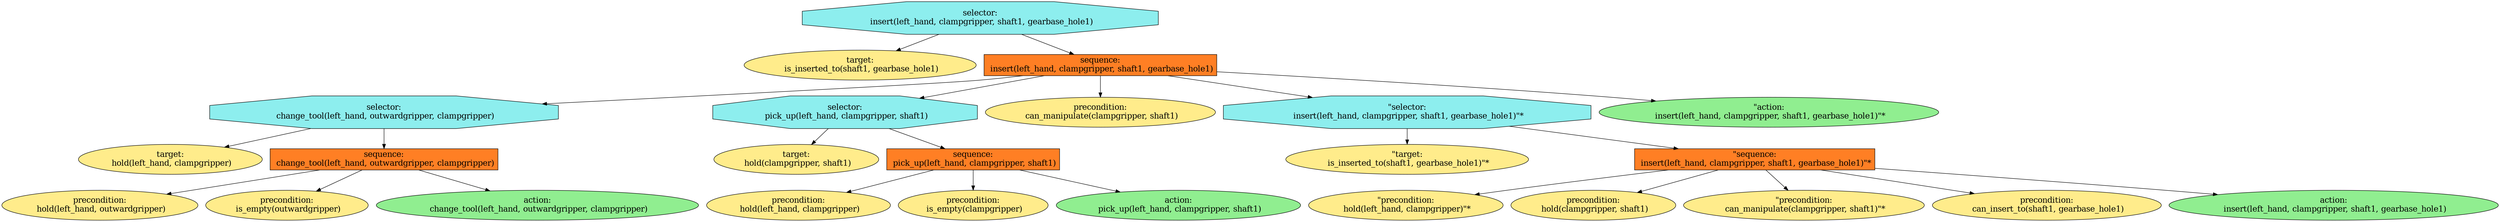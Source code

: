 digraph pastafarianism {
ordering=out;
graph [fontname="times-roman"];
node [fontname="times-roman"];
edge [fontname="times-roman"];
"selector:
 insert(left_hand, clampgripper, shaft1, gearbase_hole1)" [fillcolor=darkslategray2, fontcolor=black, fontsize=18, label="selector:
 insert(left_hand, clampgripper, shaft1, gearbase_hole1)", shape=octagon, style=filled];
"target:
 is_inserted_to(shaft1, gearbase_hole1)" [fillcolor=lightgoldenrod1, fontcolor=black, fontsize=18, label="target:
 is_inserted_to(shaft1, gearbase_hole1)", shape=ellipse, style=filled];
"selector:
 insert(left_hand, clampgripper, shaft1, gearbase_hole1)" -> "target:
 is_inserted_to(shaft1, gearbase_hole1)";
"sequence:
 insert(left_hand, clampgripper, shaft1, gearbase_hole1)" [fillcolor=chocolate1, fontcolor=black, fontsize=18, label="sequence:
 insert(left_hand, clampgripper, shaft1, gearbase_hole1)", shape=box, style=filled];
"selector:
 insert(left_hand, clampgripper, shaft1, gearbase_hole1)" -> "sequence:
 insert(left_hand, clampgripper, shaft1, gearbase_hole1)";
"selector:
 change_tool(left_hand, outwardgripper, clampgripper)" [fillcolor=darkslategray2, fontcolor=black, fontsize=18, label="selector:
 change_tool(left_hand, outwardgripper, clampgripper)", shape=octagon, style=filled];
"sequence:
 insert(left_hand, clampgripper, shaft1, gearbase_hole1)" -> "selector:
 change_tool(left_hand, outwardgripper, clampgripper)";
"target:
 hold(left_hand, clampgripper)" [fillcolor=lightgoldenrod1, fontcolor=black, fontsize=18, label="target:
 hold(left_hand, clampgripper)", shape=ellipse, style=filled];
"selector:
 change_tool(left_hand, outwardgripper, clampgripper)" -> "target:
 hold(left_hand, clampgripper)";
"sequence:
 change_tool(left_hand, outwardgripper, clampgripper)" [fillcolor=chocolate1, fontcolor=black, fontsize=18, label="sequence:
 change_tool(left_hand, outwardgripper, clampgripper)", shape=box, style=filled];
"selector:
 change_tool(left_hand, outwardgripper, clampgripper)" -> "sequence:
 change_tool(left_hand, outwardgripper, clampgripper)";
"precondition:
 hold(left_hand, outwardgripper)" [fillcolor=lightgoldenrod1, fontcolor=black, fontsize=18, label="precondition:
 hold(left_hand, outwardgripper)", shape=ellipse, style=filled];
"sequence:
 change_tool(left_hand, outwardgripper, clampgripper)" -> "precondition:
 hold(left_hand, outwardgripper)";
"precondition:
 is_empty(outwardgripper)" [fillcolor=lightgoldenrod1, fontcolor=black, fontsize=18, label="precondition:
 is_empty(outwardgripper)", shape=ellipse, style=filled];
"sequence:
 change_tool(left_hand, outwardgripper, clampgripper)" -> "precondition:
 is_empty(outwardgripper)";
"action:
 change_tool(left_hand, outwardgripper, clampgripper)" [fillcolor=lightgreen, fontcolor=black, fontsize=18, label="action:
 change_tool(left_hand, outwardgripper, clampgripper)", shape=ellipse, style=filled];
"sequence:
 change_tool(left_hand, outwardgripper, clampgripper)" -> "action:
 change_tool(left_hand, outwardgripper, clampgripper)";
"selector:
 pick_up(left_hand, clampgripper, shaft1)" [fillcolor=darkslategray2, fontcolor=black, fontsize=18, label="selector:
 pick_up(left_hand, clampgripper, shaft1)", shape=octagon, style=filled];
"sequence:
 insert(left_hand, clampgripper, shaft1, gearbase_hole1)" -> "selector:
 pick_up(left_hand, clampgripper, shaft1)";
"target:
 hold(clampgripper, shaft1)" [fillcolor=lightgoldenrod1, fontcolor=black, fontsize=18, label="target:
 hold(clampgripper, shaft1)", shape=ellipse, style=filled];
"selector:
 pick_up(left_hand, clampgripper, shaft1)" -> "target:
 hold(clampgripper, shaft1)";
"sequence:
 pick_up(left_hand, clampgripper, shaft1)" [fillcolor=chocolate1, fontcolor=black, fontsize=18, label="sequence:
 pick_up(left_hand, clampgripper, shaft1)", shape=box, style=filled];
"selector:
 pick_up(left_hand, clampgripper, shaft1)" -> "sequence:
 pick_up(left_hand, clampgripper, shaft1)";
"precondition:
 hold(left_hand, clampgripper)" [fillcolor=lightgoldenrod1, fontcolor=black, fontsize=18, label="precondition:
 hold(left_hand, clampgripper)", shape=ellipse, style=filled];
"sequence:
 pick_up(left_hand, clampgripper, shaft1)" -> "precondition:
 hold(left_hand, clampgripper)";
"precondition:
 is_empty(clampgripper)" [fillcolor=lightgoldenrod1, fontcolor=black, fontsize=18, label="precondition:
 is_empty(clampgripper)", shape=ellipse, style=filled];
"sequence:
 pick_up(left_hand, clampgripper, shaft1)" -> "precondition:
 is_empty(clampgripper)";
"action:
 pick_up(left_hand, clampgripper, shaft1)" [fillcolor=lightgreen, fontcolor=black, fontsize=18, label="action:
 pick_up(left_hand, clampgripper, shaft1)", shape=ellipse, style=filled];
"sequence:
 pick_up(left_hand, clampgripper, shaft1)" -> "action:
 pick_up(left_hand, clampgripper, shaft1)";
"precondition:
 can_manipulate(clampgripper, shaft1)" [fillcolor=lightgoldenrod1, fontcolor=black, fontsize=18, label="precondition:
 can_manipulate(clampgripper, shaft1)", shape=ellipse, style=filled];
"sequence:
 insert(left_hand, clampgripper, shaft1, gearbase_hole1)" -> "precondition:
 can_manipulate(clampgripper, shaft1)";
"\"selector:\n insert(left_hand, clampgripper, shaft1, gearbase_hole1)\"*" [fillcolor=darkslategray2, fontcolor=black, fontsize=18, label="\"selector:\n insert(left_hand, clampgripper, shaft1, gearbase_hole1)\"*", shape=octagon, style=filled];
"sequence:
 insert(left_hand, clampgripper, shaft1, gearbase_hole1)" -> "\"selector:\n insert(left_hand, clampgripper, shaft1, gearbase_hole1)\"*";
"\"target:\n is_inserted_to(shaft1, gearbase_hole1)\"*" [fillcolor=lightgoldenrod1, fontcolor=black, fontsize=18, label="\"target:\n is_inserted_to(shaft1, gearbase_hole1)\"*", shape=ellipse, style=filled];
"\"selector:\n insert(left_hand, clampgripper, shaft1, gearbase_hole1)\"*" -> "\"target:\n is_inserted_to(shaft1, gearbase_hole1)\"*";
"\"sequence:\n insert(left_hand, clampgripper, shaft1, gearbase_hole1)\"*" [fillcolor=chocolate1, fontcolor=black, fontsize=18, label="\"sequence:\n insert(left_hand, clampgripper, shaft1, gearbase_hole1)\"*", shape=box, style=filled];
"\"selector:\n insert(left_hand, clampgripper, shaft1, gearbase_hole1)\"*" -> "\"sequence:\n insert(left_hand, clampgripper, shaft1, gearbase_hole1)\"*";
"\"precondition:\n hold(left_hand, clampgripper)\"*" [fillcolor=lightgoldenrod1, fontcolor=black, fontsize=18, label="\"precondition:\n hold(left_hand, clampgripper)\"*", shape=ellipse, style=filled];
"\"sequence:\n insert(left_hand, clampgripper, shaft1, gearbase_hole1)\"*" -> "\"precondition:\n hold(left_hand, clampgripper)\"*";
"precondition:
 hold(clampgripper, shaft1)" [fillcolor=lightgoldenrod1, fontcolor=black, fontsize=18, label="precondition:
 hold(clampgripper, shaft1)", shape=ellipse, style=filled];
"\"sequence:\n insert(left_hand, clampgripper, shaft1, gearbase_hole1)\"*" -> "precondition:
 hold(clampgripper, shaft1)";
"\"precondition:\n can_manipulate(clampgripper, shaft1)\"*" [fillcolor=lightgoldenrod1, fontcolor=black, fontsize=18, label="\"precondition:\n can_manipulate(clampgripper, shaft1)\"*", shape=ellipse, style=filled];
"\"sequence:\n insert(left_hand, clampgripper, shaft1, gearbase_hole1)\"*" -> "\"precondition:\n can_manipulate(clampgripper, shaft1)\"*";
"precondition:
 can_insert_to(shaft1, gearbase_hole1)" [fillcolor=lightgoldenrod1, fontcolor=black, fontsize=18, label="precondition:
 can_insert_to(shaft1, gearbase_hole1)", shape=ellipse, style=filled];
"\"sequence:\n insert(left_hand, clampgripper, shaft1, gearbase_hole1)\"*" -> "precondition:
 can_insert_to(shaft1, gearbase_hole1)";
"action:
 insert(left_hand, clampgripper, shaft1, gearbase_hole1)" [fillcolor=lightgreen, fontcolor=black, fontsize=18, label="action:
 insert(left_hand, clampgripper, shaft1, gearbase_hole1)", shape=ellipse, style=filled];
"\"sequence:\n insert(left_hand, clampgripper, shaft1, gearbase_hole1)\"*" -> "action:
 insert(left_hand, clampgripper, shaft1, gearbase_hole1)";
"\"action:\n insert(left_hand, clampgripper, shaft1, gearbase_hole1)\"*" [fillcolor=lightgreen, fontcolor=black, fontsize=18, label="\"action:\n insert(left_hand, clampgripper, shaft1, gearbase_hole1)\"*", shape=ellipse, style=filled];
"sequence:
 insert(left_hand, clampgripper, shaft1, gearbase_hole1)" -> "\"action:\n insert(left_hand, clampgripper, shaft1, gearbase_hole1)\"*";
}
